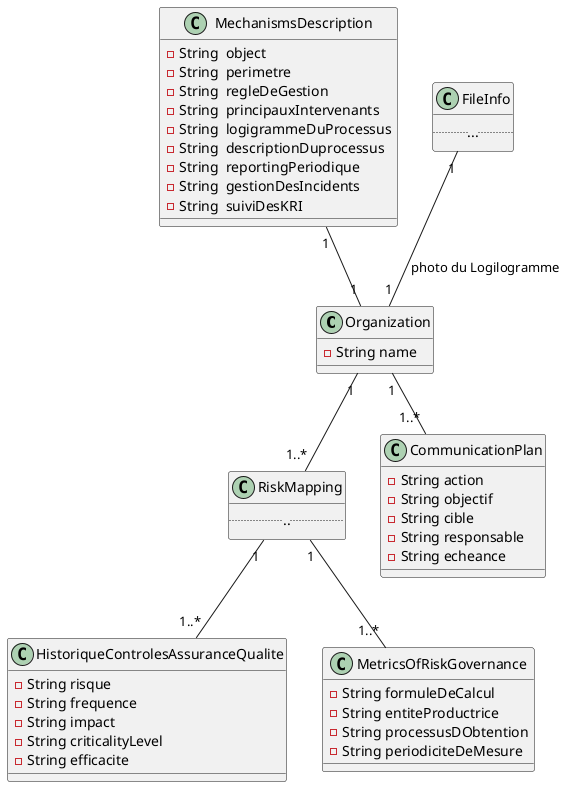 @startuml


class Organization {
     -String name
}
class RiskMapping {
    ......
}

class CommunicationPlan {
    - String action
    - String objectif
    - String cible
    - String responsable
    - String echeance
}


class HistoriqueControlesAssuranceQualite {
    - String risque
    - String frequence
    - String impact
    - String criticalityLevel
    - String efficacite
}


class MechanismsDescription {
    - String  object
    - String  perimetre
    - String  regleDeGestion
    - String  principauxIntervenants
    - String  logigrammeDuProcessus
    - String  descriptionDuprocessus
    - String  reportingPeriodique
    - String  gestionDesIncidents
    - String  suiviDesKRI
}
class MetricsOfRiskGovernance {
    - String formuleDeCalcul
    - String entiteProductrice
    - String processusDObtention
    - String periodiciteDeMesure
}

class FileInfo{
 .......
}

Organization "1" -- "1..*" CommunicationPlan
MechanismsDescription "1" -- "1" Organization
RiskMapping "1" -- "1..*" HistoriqueControlesAssuranceQualite
RiskMapping "1" -- "1..*" MetricsOfRiskGovernance
FileInfo "1" -- "1" Organization : "photo du Logilogramme"


Organization "1" -- "1..*" RiskMapping


@enduml